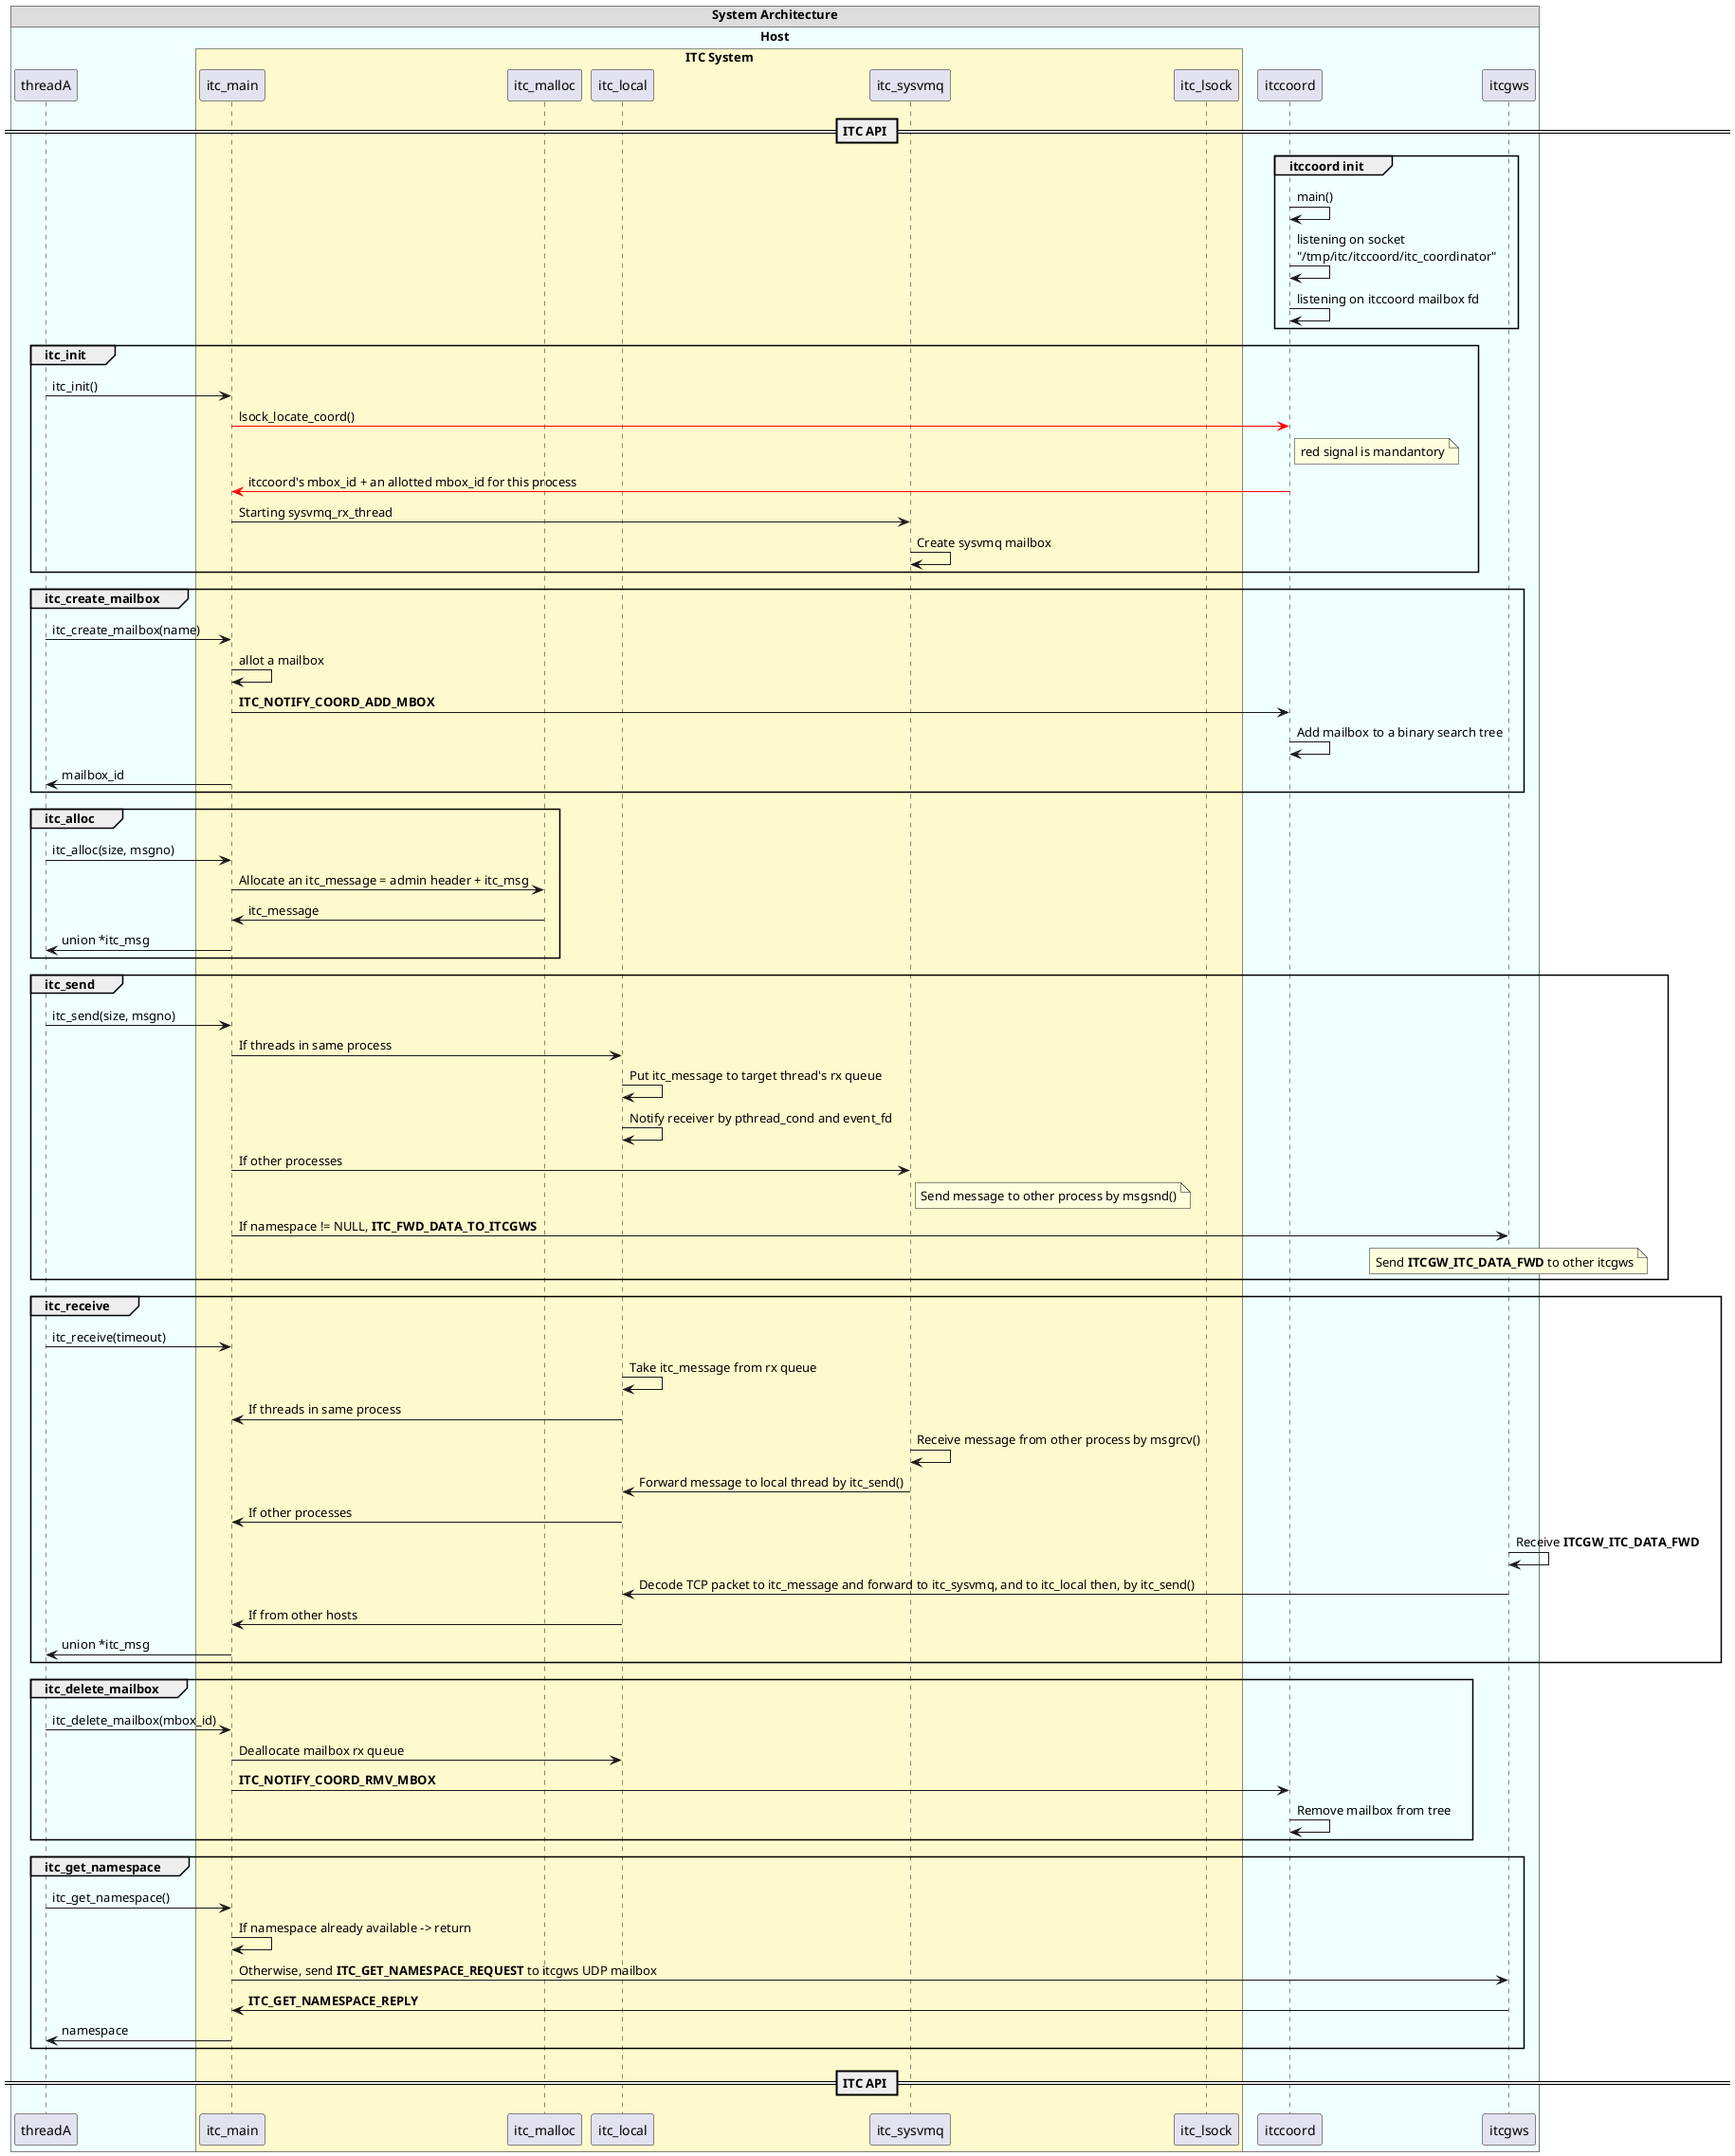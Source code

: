@startuml
!pragma teoz true
box "System Architecture" 
box "Host" #Azure 
participant threadA
box "ITC System" #LemonChiffon
participant itc_main
participant itc_malloc
participant itc_local
participant itc_sysvmq
participant itc_lsock
end box
participant itccoord
participant itcgws
end box
end box

== ITC API ==
group itccoord init
itccoord -> itccoord: main()
itccoord -> itccoord: listening on socket\n"/tmp/itc/itccoord/itc_coordinator"
itccoord -> itccoord: listening on itccoord mailbox fd
end

group itc_init
threadA -> itc_main: itc_init()
itc_main -[#red]> itccoord: lsock_locate_coord()
note right of itccoord
   red signal is mandantory
end note
itccoord -[#red]> itc_main: itccoord's mbox_id + an allotted mbox_id for this process
itc_main -> itc_sysvmq: Starting sysvmq_rx_thread
itc_sysvmq -> itc_sysvmq: Create sysvmq mailbox
end

group itc_create_mailbox
threadA -> itc_main: itc_create_mailbox(name)
itc_main -> itc_main: allot a mailbox
itc_main -> itccoord: **ITC_NOTIFY_COORD_ADD_MBOX**
itccoord -> itccoord: Add mailbox to a binary search tree
itc_main -> threadA: mailbox_id
end

group itc_alloc
threadA -> itc_main: itc_alloc(size, msgno)
itc_main -> itc_malloc: Allocate an itc_message = admin header + itc_msg
itc_malloc -> itc_main: itc_message
itc_main -> threadA: union *itc_msg
end

group itc_send
threadA -> itc_main: itc_send(size, msgno)
itc_main -> itc_local: If threads in same process
itc_local -> itc_local: Put itc_message to target thread's rx queue
itc_local -> itc_local: Notify receiver by pthread_cond and event_fd
itc_main -> itc_sysvmq: If other processes
note right of itc_sysvmq
    Send message to other process by msgsnd()
end note
itc_main -> itcgws: If namespace != NULL, **ITC_FWD_DATA_TO_ITCGWS**
note over itcgws
    Send **ITCGW_ITC_DATA_FWD** to other itcgws
end note
end

group itc_receive
threadA -> itc_main: itc_receive(timeout)
itc_local -> itc_local: Take itc_message from rx queue
itc_local -> itc_main: If threads in same process

itc_sysvmq -> itc_sysvmq: Receive message from other process by msgrcv()
itc_sysvmq -> itc_local: Forward message to local thread by itc_send()
itc_local -> itc_main: If other processes

itcgws -> itcgws: Receive **ITCGW_ITC_DATA_FWD**
itcgws -> itc_local: Decode TCP packet to itc_message and forward to itc_sysvmq, and to itc_local then, by itc_send()
itc_local -> itc_main: If from other hosts

itc_main -> threadA: union *itc_msg
end

group itc_delete_mailbox
threadA -> itc_main: itc_delete_mailbox(mbox_id)
itc_main -> itc_local: Deallocate mailbox rx queue
itc_main -> itccoord:  **ITC_NOTIFY_COORD_RMV_MBOX**
itccoord -> itccoord: Remove mailbox from tree
end

group itc_get_namespace
threadA -> itc_main: itc_get_namespace()
itc_main -> itc_main: If namespace already available -> return
itc_main -> itcgws: Otherwise, send **ITC_GET_NAMESPACE_REQUEST** to itcgws UDP mailbox
itcgws -> itc_main: **ITC_GET_NAMESPACE_REPLY**
itc_main -> threadA: namespace
end

== ITC API ==
@enduml
